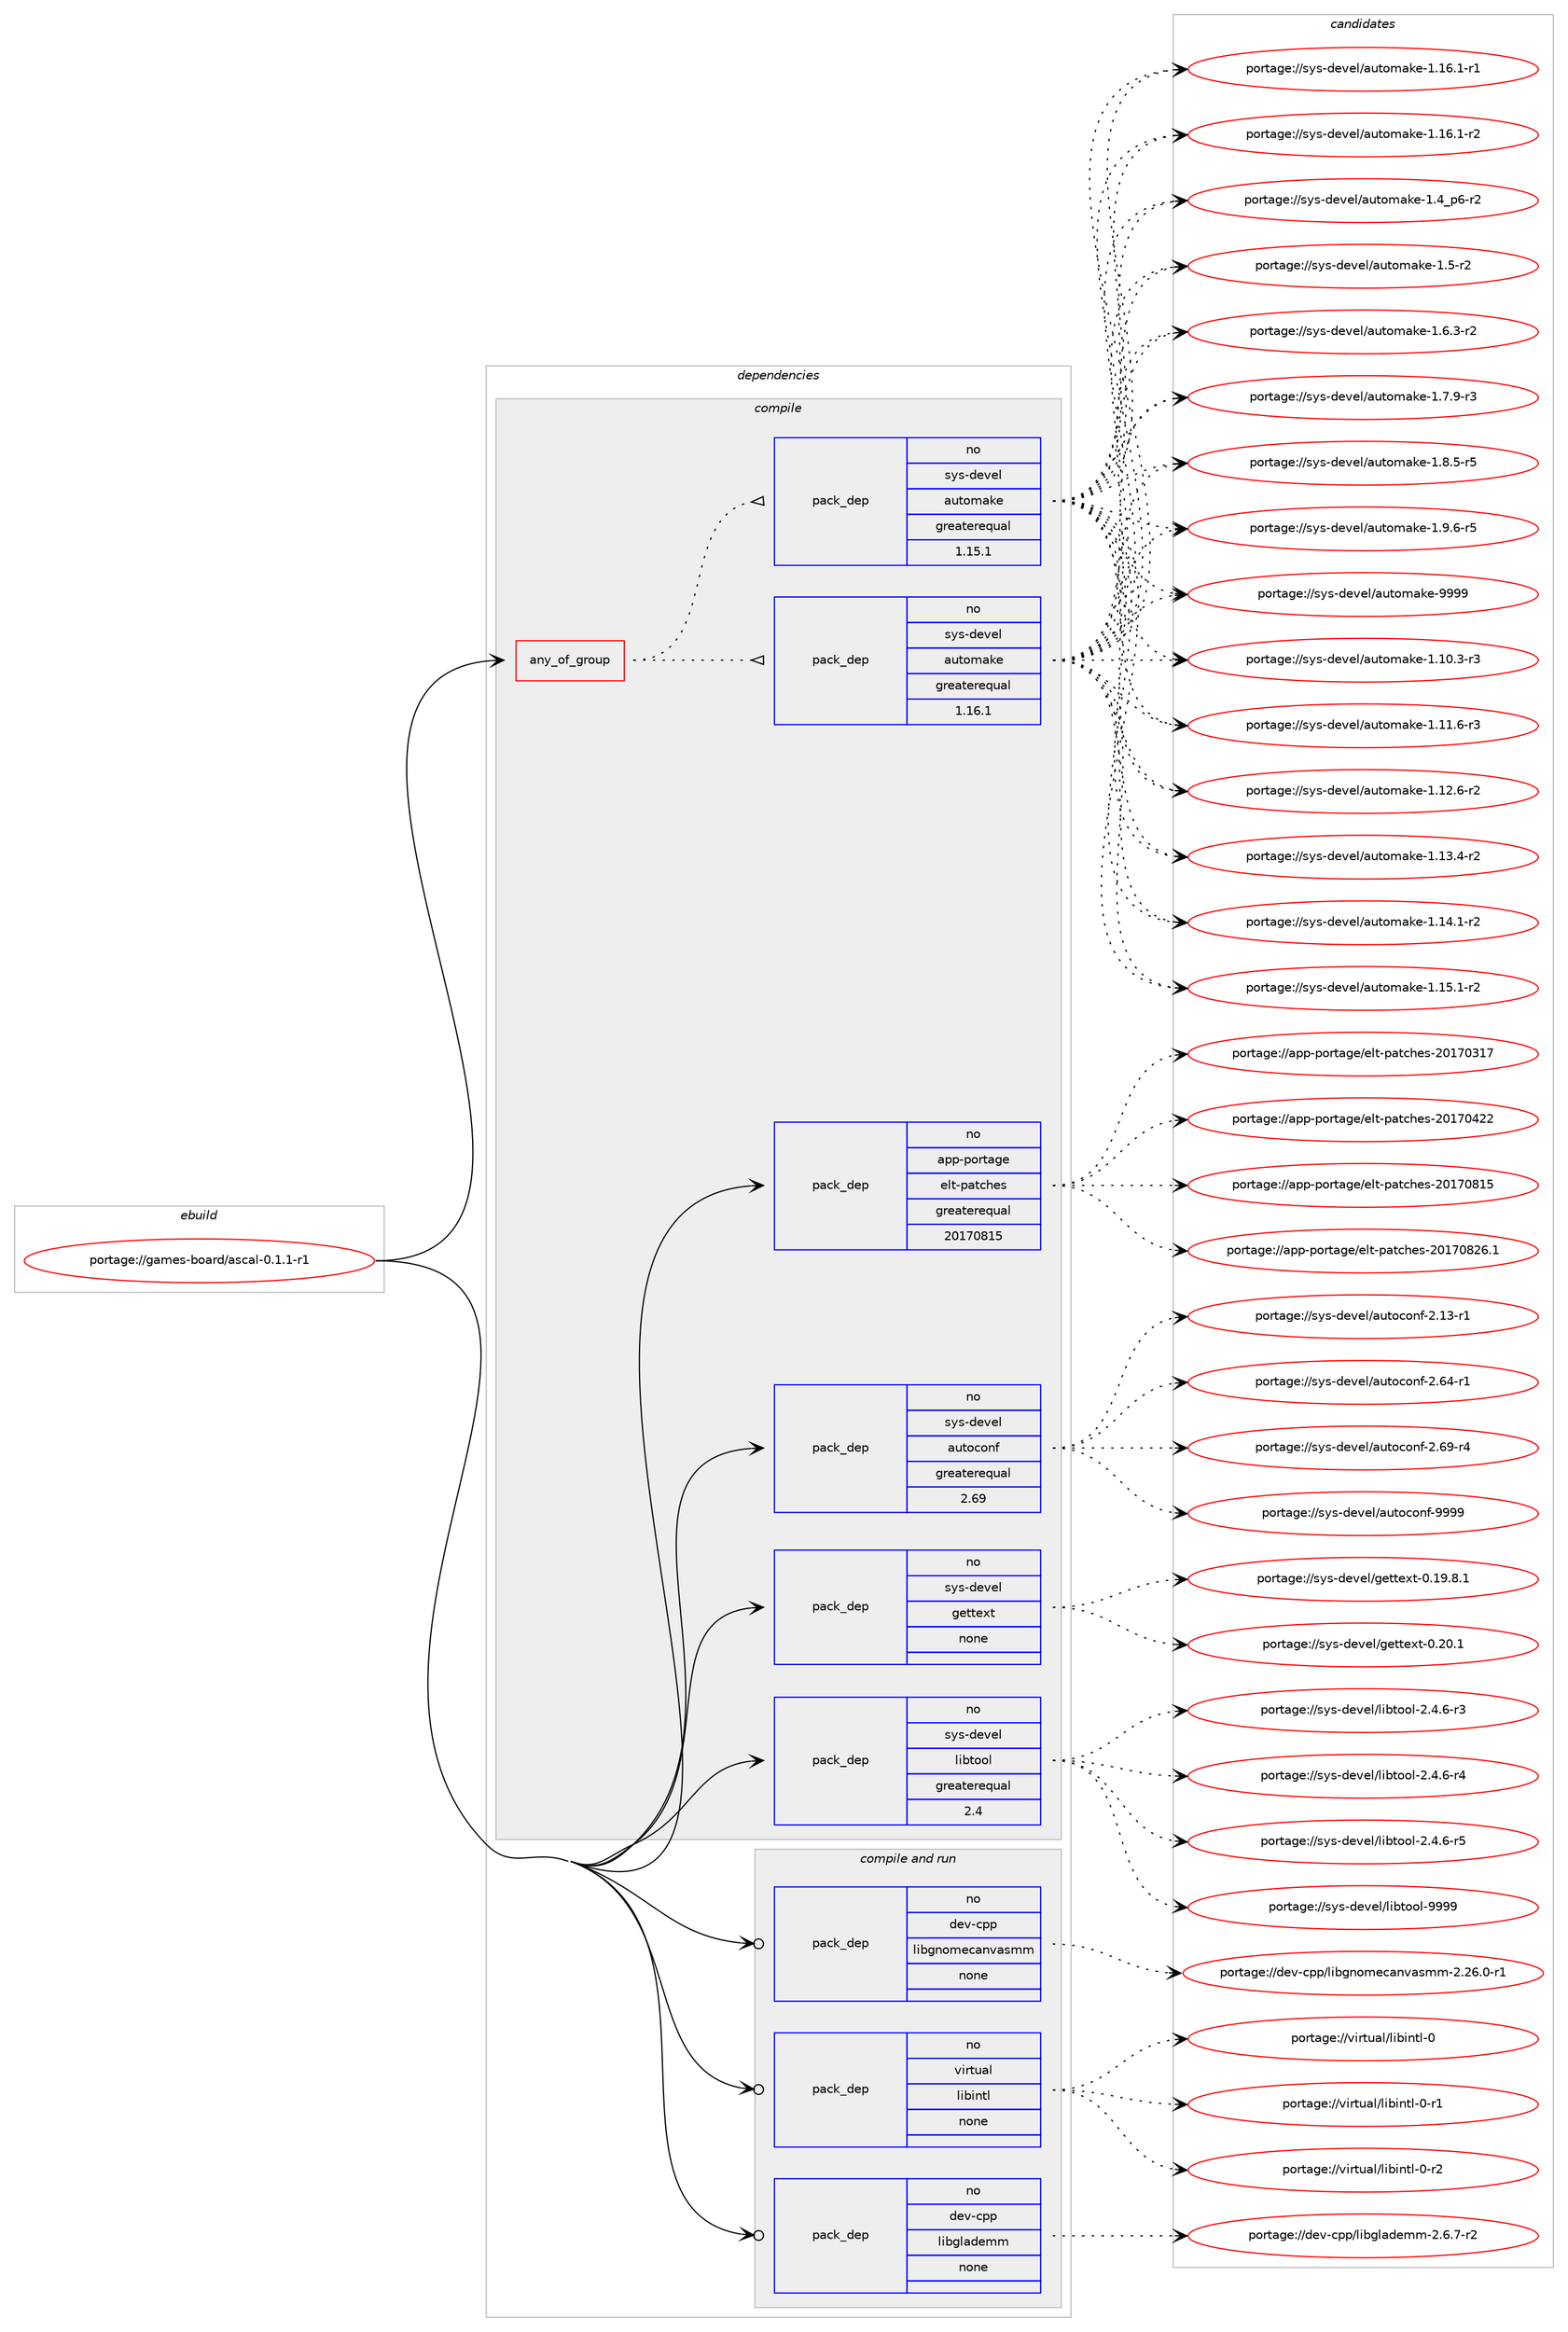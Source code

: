 digraph prolog {

# *************
# Graph options
# *************

newrank=true;
concentrate=true;
compound=true;
graph [rankdir=LR,fontname=Helvetica,fontsize=10,ranksep=1.5];#, ranksep=2.5, nodesep=0.2];
edge  [arrowhead=vee];
node  [fontname=Helvetica,fontsize=10];

# **********
# The ebuild
# **********

subgraph cluster_leftcol {
color=gray;
rank=same;
label=<<i>ebuild</i>>;
id [label="portage://games-board/ascal-0.1.1-r1", color=red, width=4, href="../games-board/ascal-0.1.1-r1.svg"];
}

# ****************
# The dependencies
# ****************

subgraph cluster_midcol {
color=gray;
label=<<i>dependencies</i>>;
subgraph cluster_compile {
fillcolor="#eeeeee";
style=filled;
label=<<i>compile</i>>;
subgraph any3722 {
dependency270359 [label=<<TABLE BORDER="0" CELLBORDER="1" CELLSPACING="0" CELLPADDING="4"><TR><TD CELLPADDING="10">any_of_group</TD></TR></TABLE>>, shape=none, color=red];subgraph pack193843 {
dependency270360 [label=<<TABLE BORDER="0" CELLBORDER="1" CELLSPACING="0" CELLPADDING="4" WIDTH="220"><TR><TD ROWSPAN="6" CELLPADDING="30">pack_dep</TD></TR><TR><TD WIDTH="110">no</TD></TR><TR><TD>sys-devel</TD></TR><TR><TD>automake</TD></TR><TR><TD>greaterequal</TD></TR><TR><TD>1.16.1</TD></TR></TABLE>>, shape=none, color=blue];
}
dependency270359:e -> dependency270360:w [weight=20,style="dotted",arrowhead="oinv"];
subgraph pack193844 {
dependency270361 [label=<<TABLE BORDER="0" CELLBORDER="1" CELLSPACING="0" CELLPADDING="4" WIDTH="220"><TR><TD ROWSPAN="6" CELLPADDING="30">pack_dep</TD></TR><TR><TD WIDTH="110">no</TD></TR><TR><TD>sys-devel</TD></TR><TR><TD>automake</TD></TR><TR><TD>greaterequal</TD></TR><TR><TD>1.15.1</TD></TR></TABLE>>, shape=none, color=blue];
}
dependency270359:e -> dependency270361:w [weight=20,style="dotted",arrowhead="oinv"];
}
id:e -> dependency270359:w [weight=20,style="solid",arrowhead="vee"];
subgraph pack193845 {
dependency270362 [label=<<TABLE BORDER="0" CELLBORDER="1" CELLSPACING="0" CELLPADDING="4" WIDTH="220"><TR><TD ROWSPAN="6" CELLPADDING="30">pack_dep</TD></TR><TR><TD WIDTH="110">no</TD></TR><TR><TD>app-portage</TD></TR><TR><TD>elt-patches</TD></TR><TR><TD>greaterequal</TD></TR><TR><TD>20170815</TD></TR></TABLE>>, shape=none, color=blue];
}
id:e -> dependency270362:w [weight=20,style="solid",arrowhead="vee"];
subgraph pack193846 {
dependency270363 [label=<<TABLE BORDER="0" CELLBORDER="1" CELLSPACING="0" CELLPADDING="4" WIDTH="220"><TR><TD ROWSPAN="6" CELLPADDING="30">pack_dep</TD></TR><TR><TD WIDTH="110">no</TD></TR><TR><TD>sys-devel</TD></TR><TR><TD>autoconf</TD></TR><TR><TD>greaterequal</TD></TR><TR><TD>2.69</TD></TR></TABLE>>, shape=none, color=blue];
}
id:e -> dependency270363:w [weight=20,style="solid",arrowhead="vee"];
subgraph pack193847 {
dependency270364 [label=<<TABLE BORDER="0" CELLBORDER="1" CELLSPACING="0" CELLPADDING="4" WIDTH="220"><TR><TD ROWSPAN="6" CELLPADDING="30">pack_dep</TD></TR><TR><TD WIDTH="110">no</TD></TR><TR><TD>sys-devel</TD></TR><TR><TD>gettext</TD></TR><TR><TD>none</TD></TR><TR><TD></TD></TR></TABLE>>, shape=none, color=blue];
}
id:e -> dependency270364:w [weight=20,style="solid",arrowhead="vee"];
subgraph pack193848 {
dependency270365 [label=<<TABLE BORDER="0" CELLBORDER="1" CELLSPACING="0" CELLPADDING="4" WIDTH="220"><TR><TD ROWSPAN="6" CELLPADDING="30">pack_dep</TD></TR><TR><TD WIDTH="110">no</TD></TR><TR><TD>sys-devel</TD></TR><TR><TD>libtool</TD></TR><TR><TD>greaterequal</TD></TR><TR><TD>2.4</TD></TR></TABLE>>, shape=none, color=blue];
}
id:e -> dependency270365:w [weight=20,style="solid",arrowhead="vee"];
}
subgraph cluster_compileandrun {
fillcolor="#eeeeee";
style=filled;
label=<<i>compile and run</i>>;
subgraph pack193849 {
dependency270366 [label=<<TABLE BORDER="0" CELLBORDER="1" CELLSPACING="0" CELLPADDING="4" WIDTH="220"><TR><TD ROWSPAN="6" CELLPADDING="30">pack_dep</TD></TR><TR><TD WIDTH="110">no</TD></TR><TR><TD>dev-cpp</TD></TR><TR><TD>libglademm</TD></TR><TR><TD>none</TD></TR><TR><TD></TD></TR></TABLE>>, shape=none, color=blue];
}
id:e -> dependency270366:w [weight=20,style="solid",arrowhead="odotvee"];
subgraph pack193850 {
dependency270367 [label=<<TABLE BORDER="0" CELLBORDER="1" CELLSPACING="0" CELLPADDING="4" WIDTH="220"><TR><TD ROWSPAN="6" CELLPADDING="30">pack_dep</TD></TR><TR><TD WIDTH="110">no</TD></TR><TR><TD>dev-cpp</TD></TR><TR><TD>libgnomecanvasmm</TD></TR><TR><TD>none</TD></TR><TR><TD></TD></TR></TABLE>>, shape=none, color=blue];
}
id:e -> dependency270367:w [weight=20,style="solid",arrowhead="odotvee"];
subgraph pack193851 {
dependency270368 [label=<<TABLE BORDER="0" CELLBORDER="1" CELLSPACING="0" CELLPADDING="4" WIDTH="220"><TR><TD ROWSPAN="6" CELLPADDING="30">pack_dep</TD></TR><TR><TD WIDTH="110">no</TD></TR><TR><TD>virtual</TD></TR><TR><TD>libintl</TD></TR><TR><TD>none</TD></TR><TR><TD></TD></TR></TABLE>>, shape=none, color=blue];
}
id:e -> dependency270368:w [weight=20,style="solid",arrowhead="odotvee"];
}
subgraph cluster_run {
fillcolor="#eeeeee";
style=filled;
label=<<i>run</i>>;
}
}

# **************
# The candidates
# **************

subgraph cluster_choices {
rank=same;
color=gray;
label=<<i>candidates</i>>;

subgraph choice193843 {
color=black;
nodesep=1;
choiceportage11512111545100101118101108479711711611110997107101454946494846514511451 [label="portage://sys-devel/automake-1.10.3-r3", color=red, width=4,href="../sys-devel/automake-1.10.3-r3.svg"];
choiceportage11512111545100101118101108479711711611110997107101454946494946544511451 [label="portage://sys-devel/automake-1.11.6-r3", color=red, width=4,href="../sys-devel/automake-1.11.6-r3.svg"];
choiceportage11512111545100101118101108479711711611110997107101454946495046544511450 [label="portage://sys-devel/automake-1.12.6-r2", color=red, width=4,href="../sys-devel/automake-1.12.6-r2.svg"];
choiceportage11512111545100101118101108479711711611110997107101454946495146524511450 [label="portage://sys-devel/automake-1.13.4-r2", color=red, width=4,href="../sys-devel/automake-1.13.4-r2.svg"];
choiceportage11512111545100101118101108479711711611110997107101454946495246494511450 [label="portage://sys-devel/automake-1.14.1-r2", color=red, width=4,href="../sys-devel/automake-1.14.1-r2.svg"];
choiceportage11512111545100101118101108479711711611110997107101454946495346494511450 [label="portage://sys-devel/automake-1.15.1-r2", color=red, width=4,href="../sys-devel/automake-1.15.1-r2.svg"];
choiceportage11512111545100101118101108479711711611110997107101454946495446494511449 [label="portage://sys-devel/automake-1.16.1-r1", color=red, width=4,href="../sys-devel/automake-1.16.1-r1.svg"];
choiceportage11512111545100101118101108479711711611110997107101454946495446494511450 [label="portage://sys-devel/automake-1.16.1-r2", color=red, width=4,href="../sys-devel/automake-1.16.1-r2.svg"];
choiceportage115121115451001011181011084797117116111109971071014549465295112544511450 [label="portage://sys-devel/automake-1.4_p6-r2", color=red, width=4,href="../sys-devel/automake-1.4_p6-r2.svg"];
choiceportage11512111545100101118101108479711711611110997107101454946534511450 [label="portage://sys-devel/automake-1.5-r2", color=red, width=4,href="../sys-devel/automake-1.5-r2.svg"];
choiceportage115121115451001011181011084797117116111109971071014549465446514511450 [label="portage://sys-devel/automake-1.6.3-r2", color=red, width=4,href="../sys-devel/automake-1.6.3-r2.svg"];
choiceportage115121115451001011181011084797117116111109971071014549465546574511451 [label="portage://sys-devel/automake-1.7.9-r3", color=red, width=4,href="../sys-devel/automake-1.7.9-r3.svg"];
choiceportage115121115451001011181011084797117116111109971071014549465646534511453 [label="portage://sys-devel/automake-1.8.5-r5", color=red, width=4,href="../sys-devel/automake-1.8.5-r5.svg"];
choiceportage115121115451001011181011084797117116111109971071014549465746544511453 [label="portage://sys-devel/automake-1.9.6-r5", color=red, width=4,href="../sys-devel/automake-1.9.6-r5.svg"];
choiceportage115121115451001011181011084797117116111109971071014557575757 [label="portage://sys-devel/automake-9999", color=red, width=4,href="../sys-devel/automake-9999.svg"];
dependency270360:e -> choiceportage11512111545100101118101108479711711611110997107101454946494846514511451:w [style=dotted,weight="100"];
dependency270360:e -> choiceportage11512111545100101118101108479711711611110997107101454946494946544511451:w [style=dotted,weight="100"];
dependency270360:e -> choiceportage11512111545100101118101108479711711611110997107101454946495046544511450:w [style=dotted,weight="100"];
dependency270360:e -> choiceportage11512111545100101118101108479711711611110997107101454946495146524511450:w [style=dotted,weight="100"];
dependency270360:e -> choiceportage11512111545100101118101108479711711611110997107101454946495246494511450:w [style=dotted,weight="100"];
dependency270360:e -> choiceportage11512111545100101118101108479711711611110997107101454946495346494511450:w [style=dotted,weight="100"];
dependency270360:e -> choiceportage11512111545100101118101108479711711611110997107101454946495446494511449:w [style=dotted,weight="100"];
dependency270360:e -> choiceportage11512111545100101118101108479711711611110997107101454946495446494511450:w [style=dotted,weight="100"];
dependency270360:e -> choiceportage115121115451001011181011084797117116111109971071014549465295112544511450:w [style=dotted,weight="100"];
dependency270360:e -> choiceportage11512111545100101118101108479711711611110997107101454946534511450:w [style=dotted,weight="100"];
dependency270360:e -> choiceportage115121115451001011181011084797117116111109971071014549465446514511450:w [style=dotted,weight="100"];
dependency270360:e -> choiceportage115121115451001011181011084797117116111109971071014549465546574511451:w [style=dotted,weight="100"];
dependency270360:e -> choiceportage115121115451001011181011084797117116111109971071014549465646534511453:w [style=dotted,weight="100"];
dependency270360:e -> choiceportage115121115451001011181011084797117116111109971071014549465746544511453:w [style=dotted,weight="100"];
dependency270360:e -> choiceportage115121115451001011181011084797117116111109971071014557575757:w [style=dotted,weight="100"];
}
subgraph choice193844 {
color=black;
nodesep=1;
choiceportage11512111545100101118101108479711711611110997107101454946494846514511451 [label="portage://sys-devel/automake-1.10.3-r3", color=red, width=4,href="../sys-devel/automake-1.10.3-r3.svg"];
choiceportage11512111545100101118101108479711711611110997107101454946494946544511451 [label="portage://sys-devel/automake-1.11.6-r3", color=red, width=4,href="../sys-devel/automake-1.11.6-r3.svg"];
choiceportage11512111545100101118101108479711711611110997107101454946495046544511450 [label="portage://sys-devel/automake-1.12.6-r2", color=red, width=4,href="../sys-devel/automake-1.12.6-r2.svg"];
choiceportage11512111545100101118101108479711711611110997107101454946495146524511450 [label="portage://sys-devel/automake-1.13.4-r2", color=red, width=4,href="../sys-devel/automake-1.13.4-r2.svg"];
choiceportage11512111545100101118101108479711711611110997107101454946495246494511450 [label="portage://sys-devel/automake-1.14.1-r2", color=red, width=4,href="../sys-devel/automake-1.14.1-r2.svg"];
choiceportage11512111545100101118101108479711711611110997107101454946495346494511450 [label="portage://sys-devel/automake-1.15.1-r2", color=red, width=4,href="../sys-devel/automake-1.15.1-r2.svg"];
choiceportage11512111545100101118101108479711711611110997107101454946495446494511449 [label="portage://sys-devel/automake-1.16.1-r1", color=red, width=4,href="../sys-devel/automake-1.16.1-r1.svg"];
choiceportage11512111545100101118101108479711711611110997107101454946495446494511450 [label="portage://sys-devel/automake-1.16.1-r2", color=red, width=4,href="../sys-devel/automake-1.16.1-r2.svg"];
choiceportage115121115451001011181011084797117116111109971071014549465295112544511450 [label="portage://sys-devel/automake-1.4_p6-r2", color=red, width=4,href="../sys-devel/automake-1.4_p6-r2.svg"];
choiceportage11512111545100101118101108479711711611110997107101454946534511450 [label="portage://sys-devel/automake-1.5-r2", color=red, width=4,href="../sys-devel/automake-1.5-r2.svg"];
choiceportage115121115451001011181011084797117116111109971071014549465446514511450 [label="portage://sys-devel/automake-1.6.3-r2", color=red, width=4,href="../sys-devel/automake-1.6.3-r2.svg"];
choiceportage115121115451001011181011084797117116111109971071014549465546574511451 [label="portage://sys-devel/automake-1.7.9-r3", color=red, width=4,href="../sys-devel/automake-1.7.9-r3.svg"];
choiceportage115121115451001011181011084797117116111109971071014549465646534511453 [label="portage://sys-devel/automake-1.8.5-r5", color=red, width=4,href="../sys-devel/automake-1.8.5-r5.svg"];
choiceportage115121115451001011181011084797117116111109971071014549465746544511453 [label="portage://sys-devel/automake-1.9.6-r5", color=red, width=4,href="../sys-devel/automake-1.9.6-r5.svg"];
choiceportage115121115451001011181011084797117116111109971071014557575757 [label="portage://sys-devel/automake-9999", color=red, width=4,href="../sys-devel/automake-9999.svg"];
dependency270361:e -> choiceportage11512111545100101118101108479711711611110997107101454946494846514511451:w [style=dotted,weight="100"];
dependency270361:e -> choiceportage11512111545100101118101108479711711611110997107101454946494946544511451:w [style=dotted,weight="100"];
dependency270361:e -> choiceportage11512111545100101118101108479711711611110997107101454946495046544511450:w [style=dotted,weight="100"];
dependency270361:e -> choiceportage11512111545100101118101108479711711611110997107101454946495146524511450:w [style=dotted,weight="100"];
dependency270361:e -> choiceportage11512111545100101118101108479711711611110997107101454946495246494511450:w [style=dotted,weight="100"];
dependency270361:e -> choiceportage11512111545100101118101108479711711611110997107101454946495346494511450:w [style=dotted,weight="100"];
dependency270361:e -> choiceportage11512111545100101118101108479711711611110997107101454946495446494511449:w [style=dotted,weight="100"];
dependency270361:e -> choiceportage11512111545100101118101108479711711611110997107101454946495446494511450:w [style=dotted,weight="100"];
dependency270361:e -> choiceportage115121115451001011181011084797117116111109971071014549465295112544511450:w [style=dotted,weight="100"];
dependency270361:e -> choiceportage11512111545100101118101108479711711611110997107101454946534511450:w [style=dotted,weight="100"];
dependency270361:e -> choiceportage115121115451001011181011084797117116111109971071014549465446514511450:w [style=dotted,weight="100"];
dependency270361:e -> choiceportage115121115451001011181011084797117116111109971071014549465546574511451:w [style=dotted,weight="100"];
dependency270361:e -> choiceportage115121115451001011181011084797117116111109971071014549465646534511453:w [style=dotted,weight="100"];
dependency270361:e -> choiceportage115121115451001011181011084797117116111109971071014549465746544511453:w [style=dotted,weight="100"];
dependency270361:e -> choiceportage115121115451001011181011084797117116111109971071014557575757:w [style=dotted,weight="100"];
}
subgraph choice193845 {
color=black;
nodesep=1;
choiceportage97112112451121111141169710310147101108116451129711699104101115455048495548514955 [label="portage://app-portage/elt-patches-20170317", color=red, width=4,href="../app-portage/elt-patches-20170317.svg"];
choiceportage97112112451121111141169710310147101108116451129711699104101115455048495548525050 [label="portage://app-portage/elt-patches-20170422", color=red, width=4,href="../app-portage/elt-patches-20170422.svg"];
choiceportage97112112451121111141169710310147101108116451129711699104101115455048495548564953 [label="portage://app-portage/elt-patches-20170815", color=red, width=4,href="../app-portage/elt-patches-20170815.svg"];
choiceportage971121124511211111411697103101471011081164511297116991041011154550484955485650544649 [label="portage://app-portage/elt-patches-20170826.1", color=red, width=4,href="../app-portage/elt-patches-20170826.1.svg"];
dependency270362:e -> choiceportage97112112451121111141169710310147101108116451129711699104101115455048495548514955:w [style=dotted,weight="100"];
dependency270362:e -> choiceportage97112112451121111141169710310147101108116451129711699104101115455048495548525050:w [style=dotted,weight="100"];
dependency270362:e -> choiceportage97112112451121111141169710310147101108116451129711699104101115455048495548564953:w [style=dotted,weight="100"];
dependency270362:e -> choiceportage971121124511211111411697103101471011081164511297116991041011154550484955485650544649:w [style=dotted,weight="100"];
}
subgraph choice193846 {
color=black;
nodesep=1;
choiceportage1151211154510010111810110847971171161119911111010245504649514511449 [label="portage://sys-devel/autoconf-2.13-r1", color=red, width=4,href="../sys-devel/autoconf-2.13-r1.svg"];
choiceportage1151211154510010111810110847971171161119911111010245504654524511449 [label="portage://sys-devel/autoconf-2.64-r1", color=red, width=4,href="../sys-devel/autoconf-2.64-r1.svg"];
choiceportage1151211154510010111810110847971171161119911111010245504654574511452 [label="portage://sys-devel/autoconf-2.69-r4", color=red, width=4,href="../sys-devel/autoconf-2.69-r4.svg"];
choiceportage115121115451001011181011084797117116111991111101024557575757 [label="portage://sys-devel/autoconf-9999", color=red, width=4,href="../sys-devel/autoconf-9999.svg"];
dependency270363:e -> choiceportage1151211154510010111810110847971171161119911111010245504649514511449:w [style=dotted,weight="100"];
dependency270363:e -> choiceportage1151211154510010111810110847971171161119911111010245504654524511449:w [style=dotted,weight="100"];
dependency270363:e -> choiceportage1151211154510010111810110847971171161119911111010245504654574511452:w [style=dotted,weight="100"];
dependency270363:e -> choiceportage115121115451001011181011084797117116111991111101024557575757:w [style=dotted,weight="100"];
}
subgraph choice193847 {
color=black;
nodesep=1;
choiceportage1151211154510010111810110847103101116116101120116454846495746564649 [label="portage://sys-devel/gettext-0.19.8.1", color=red, width=4,href="../sys-devel/gettext-0.19.8.1.svg"];
choiceportage115121115451001011181011084710310111611610112011645484650484649 [label="portage://sys-devel/gettext-0.20.1", color=red, width=4,href="../sys-devel/gettext-0.20.1.svg"];
dependency270364:e -> choiceportage1151211154510010111810110847103101116116101120116454846495746564649:w [style=dotted,weight="100"];
dependency270364:e -> choiceportage115121115451001011181011084710310111611610112011645484650484649:w [style=dotted,weight="100"];
}
subgraph choice193848 {
color=black;
nodesep=1;
choiceportage1151211154510010111810110847108105981161111111084550465246544511451 [label="portage://sys-devel/libtool-2.4.6-r3", color=red, width=4,href="../sys-devel/libtool-2.4.6-r3.svg"];
choiceportage1151211154510010111810110847108105981161111111084550465246544511452 [label="portage://sys-devel/libtool-2.4.6-r4", color=red, width=4,href="../sys-devel/libtool-2.4.6-r4.svg"];
choiceportage1151211154510010111810110847108105981161111111084550465246544511453 [label="portage://sys-devel/libtool-2.4.6-r5", color=red, width=4,href="../sys-devel/libtool-2.4.6-r5.svg"];
choiceportage1151211154510010111810110847108105981161111111084557575757 [label="portage://sys-devel/libtool-9999", color=red, width=4,href="../sys-devel/libtool-9999.svg"];
dependency270365:e -> choiceportage1151211154510010111810110847108105981161111111084550465246544511451:w [style=dotted,weight="100"];
dependency270365:e -> choiceportage1151211154510010111810110847108105981161111111084550465246544511452:w [style=dotted,weight="100"];
dependency270365:e -> choiceportage1151211154510010111810110847108105981161111111084550465246544511453:w [style=dotted,weight="100"];
dependency270365:e -> choiceportage1151211154510010111810110847108105981161111111084557575757:w [style=dotted,weight="100"];
}
subgraph choice193849 {
color=black;
nodesep=1;
choiceportage10010111845991121124710810598103108971001011091094550465446554511450 [label="portage://dev-cpp/libglademm-2.6.7-r2", color=red, width=4,href="../dev-cpp/libglademm-2.6.7-r2.svg"];
dependency270366:e -> choiceportage10010111845991121124710810598103108971001011091094550465446554511450:w [style=dotted,weight="100"];
}
subgraph choice193850 {
color=black;
nodesep=1;
choiceportage10010111845991121124710810598103110111109101999711011897115109109455046505446484511449 [label="portage://dev-cpp/libgnomecanvasmm-2.26.0-r1", color=red, width=4,href="../dev-cpp/libgnomecanvasmm-2.26.0-r1.svg"];
dependency270367:e -> choiceportage10010111845991121124710810598103110111109101999711011897115109109455046505446484511449:w [style=dotted,weight="100"];
}
subgraph choice193851 {
color=black;
nodesep=1;
choiceportage1181051141161179710847108105981051101161084548 [label="portage://virtual/libintl-0", color=red, width=4,href="../virtual/libintl-0.svg"];
choiceportage11810511411611797108471081059810511011610845484511449 [label="portage://virtual/libintl-0-r1", color=red, width=4,href="../virtual/libintl-0-r1.svg"];
choiceportage11810511411611797108471081059810511011610845484511450 [label="portage://virtual/libintl-0-r2", color=red, width=4,href="../virtual/libintl-0-r2.svg"];
dependency270368:e -> choiceportage1181051141161179710847108105981051101161084548:w [style=dotted,weight="100"];
dependency270368:e -> choiceportage11810511411611797108471081059810511011610845484511449:w [style=dotted,weight="100"];
dependency270368:e -> choiceportage11810511411611797108471081059810511011610845484511450:w [style=dotted,weight="100"];
}
}

}
